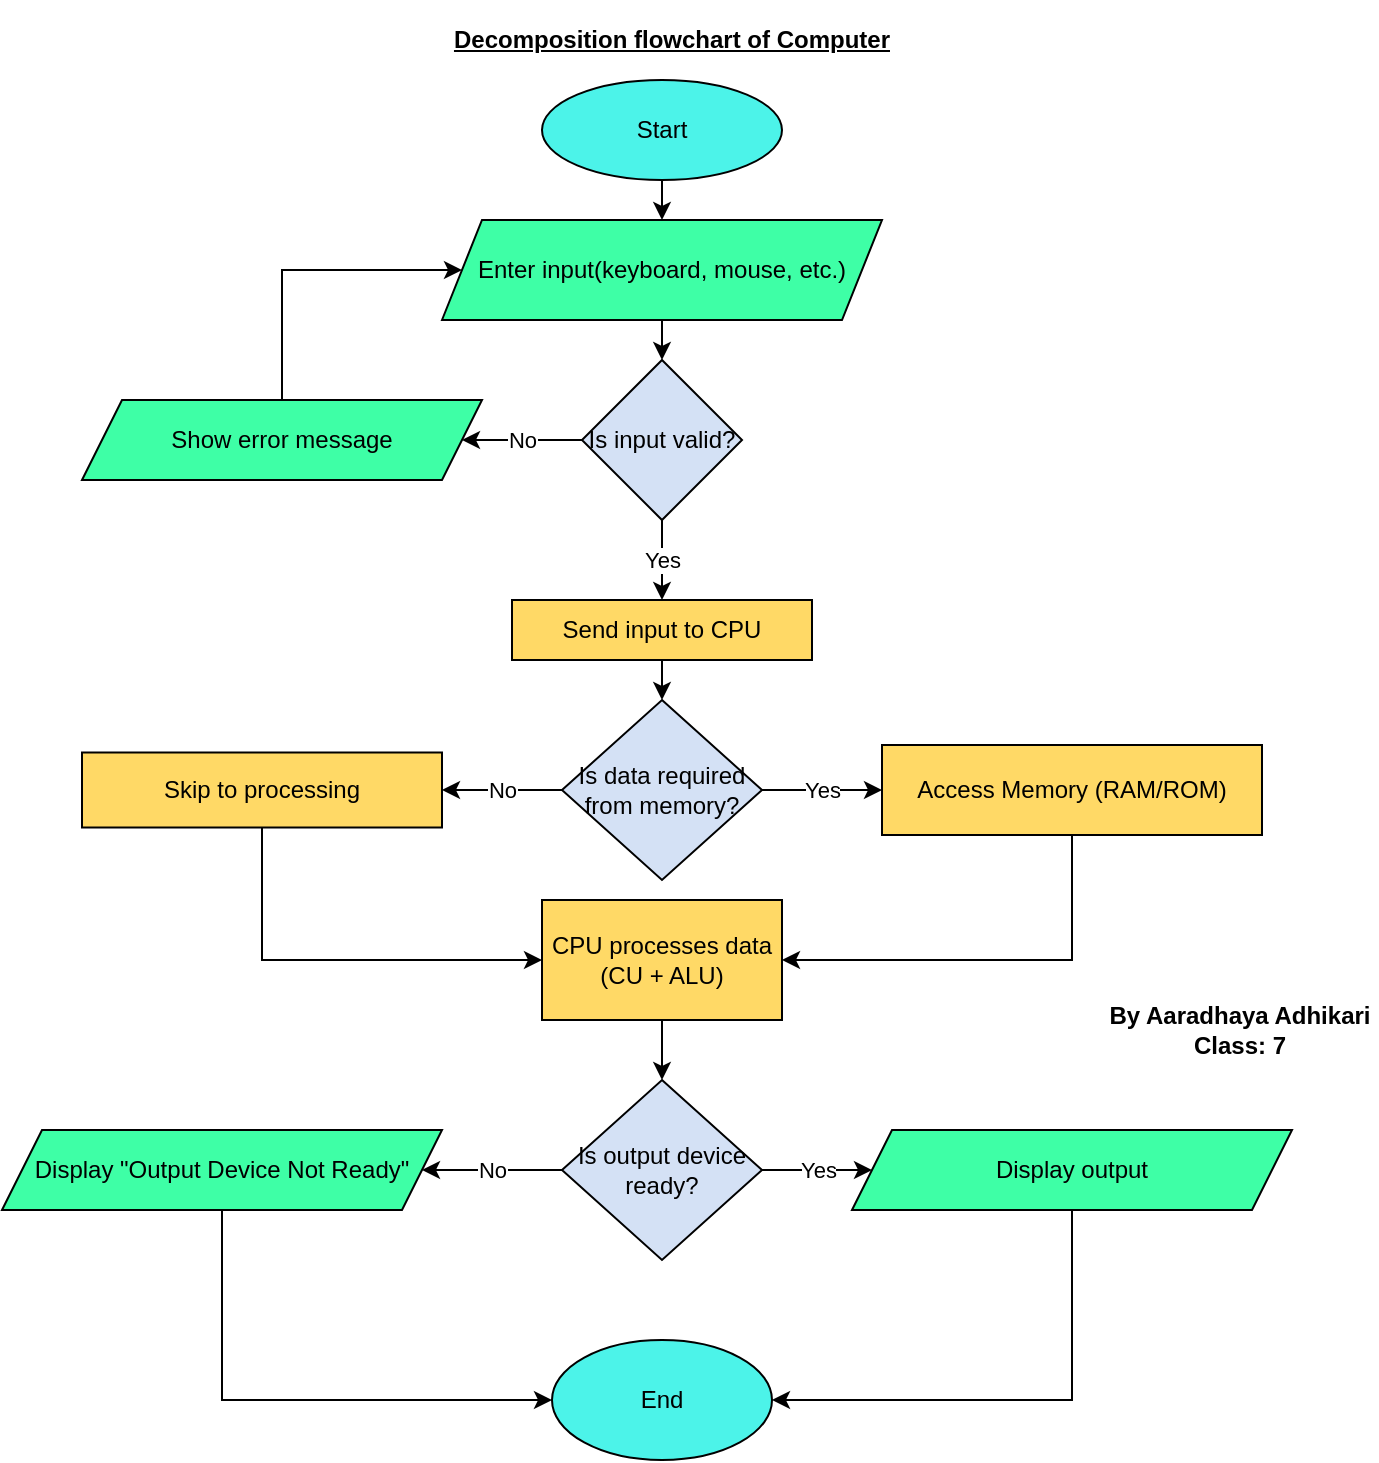 <mxfile version="28.0.9">
  <diagram name="Page-1" id="dcu_cmCz-5N0wSu2do1n">
    <mxGraphModel dx="985" dy="472" grid="1" gridSize="10" guides="1" tooltips="1" connect="1" arrows="1" fold="1" page="1" pageScale="1" pageWidth="850" pageHeight="1100" math="0" shadow="0">
      <root>
        <mxCell id="0" />
        <mxCell id="1" parent="0" />
        <mxCell id="9CsvGDco87li5d4kIuOr-1" value="&lt;b&gt;&lt;u&gt;Decomposition flowchart of Computer&lt;/u&gt;&lt;/b&gt;" style="text;html=1;align=center;verticalAlign=middle;whiteSpace=wrap;rounded=0;" parent="1" vertex="1">
          <mxGeometry x="300" y="10" width="250" height="40" as="geometry" />
        </mxCell>
        <mxCell id="9CsvGDco87li5d4kIuOr-2" value="Start" style="ellipse;whiteSpace=wrap;html=1;fillColor=#4CF3E9;" parent="1" vertex="1">
          <mxGeometry x="360" y="50" width="120" height="50" as="geometry" />
        </mxCell>
        <mxCell id="9CsvGDco87li5d4kIuOr-3" value="Enter input(keyboard, mouse, etc.)" style="shape=parallelogram;perimeter=parallelogramPerimeter;whiteSpace=wrap;html=1;fixedSize=1;fillColor=#3EFFA6;" parent="1" vertex="1">
          <mxGeometry x="310" y="120" width="220" height="50" as="geometry" />
        </mxCell>
        <mxCell id="9CsvGDco87li5d4kIuOr-4" value="Is input valid?" style="rhombus;whiteSpace=wrap;html=1;fillColor=#D4E1F5;" parent="1" vertex="1">
          <mxGeometry x="380" y="190" width="80" height="80" as="geometry" />
        </mxCell>
        <mxCell id="9CsvGDco87li5d4kIuOr-5" value="Show error message" style="shape=parallelogram;perimeter=parallelogramPerimeter;whiteSpace=wrap;html=1;fixedSize=1;fillColor=#3EFFA6;" parent="1" vertex="1">
          <mxGeometry x="130" y="210" width="200" height="40" as="geometry" />
        </mxCell>
        <mxCell id="9CsvGDco87li5d4kIuOr-6" value="Send input to CPU" style="rounded=0;whiteSpace=wrap;html=1;fillColor=#FFD966;" parent="1" vertex="1">
          <mxGeometry x="345" y="310" width="150" height="30" as="geometry" />
        </mxCell>
        <mxCell id="9CsvGDco87li5d4kIuOr-7" value="Is data required from memory?" style="rhombus;whiteSpace=wrap;html=1;fillColor=#D4E1F5;" parent="1" vertex="1">
          <mxGeometry x="370" y="360" width="100" height="90" as="geometry" />
        </mxCell>
        <mxCell id="9CsvGDco87li5d4kIuOr-8" value="Access Memory (RAM/ROM)" style="rounded=0;whiteSpace=wrap;html=1;fillColor=#FFD966;" parent="1" vertex="1">
          <mxGeometry x="530" y="382.5" width="190" height="45" as="geometry" />
        </mxCell>
        <mxCell id="9CsvGDco87li5d4kIuOr-10" value="Skip to processing" style="rounded=0;whiteSpace=wrap;html=1;fillColor=#FFD966;" parent="1" vertex="1">
          <mxGeometry x="130" y="386.25" width="180" height="37.5" as="geometry" />
        </mxCell>
        <mxCell id="9CsvGDco87li5d4kIuOr-11" value="CPU processes data (CU + ALU)" style="rounded=0;whiteSpace=wrap;html=1;fillColor=#FFD966;" parent="1" vertex="1">
          <mxGeometry x="360" y="460" width="120" height="60" as="geometry" />
        </mxCell>
        <mxCell id="9CsvGDco87li5d4kIuOr-13" value="End" style="ellipse;whiteSpace=wrap;html=1;fillColor=#4CF3E9;" parent="1" vertex="1">
          <mxGeometry x="365" y="680" width="110" height="60" as="geometry" />
        </mxCell>
        <mxCell id="9CsvGDco87li5d4kIuOr-14" value="" style="endArrow=classic;html=1;rounded=0;entryX=0.5;entryY=0;entryDx=0;entryDy=0;exitX=0.5;exitY=1;exitDx=0;exitDy=0;" parent="1" source="9CsvGDco87li5d4kIuOr-2" target="9CsvGDco87li5d4kIuOr-3" edge="1">
          <mxGeometry width="50" height="50" relative="1" as="geometry">
            <mxPoint x="400" y="330" as="sourcePoint" />
            <mxPoint x="450" y="280" as="targetPoint" />
          </mxGeometry>
        </mxCell>
        <mxCell id="9CsvGDco87li5d4kIuOr-15" value="" style="endArrow=classic;html=1;rounded=0;entryX=0.5;entryY=0;entryDx=0;entryDy=0;exitX=0.5;exitY=1;exitDx=0;exitDy=0;" parent="1" source="9CsvGDco87li5d4kIuOr-3" target="9CsvGDco87li5d4kIuOr-4" edge="1">
          <mxGeometry width="50" height="50" relative="1" as="geometry">
            <mxPoint x="400" y="330" as="sourcePoint" />
            <mxPoint x="450" y="280" as="targetPoint" />
          </mxGeometry>
        </mxCell>
        <mxCell id="9CsvGDco87li5d4kIuOr-16" value="" style="endArrow=classic;html=1;rounded=0;exitX=0.5;exitY=1;exitDx=0;exitDy=0;entryX=0.5;entryY=0;entryDx=0;entryDy=0;" parent="1" source="9CsvGDco87li5d4kIuOr-4" target="9CsvGDco87li5d4kIuOr-6" edge="1">
          <mxGeometry relative="1" as="geometry">
            <mxPoint x="380" y="300" as="sourcePoint" />
            <mxPoint x="480" y="300" as="targetPoint" />
          </mxGeometry>
        </mxCell>
        <mxCell id="9CsvGDco87li5d4kIuOr-17" value="Yes" style="edgeLabel;resizable=0;html=1;;align=center;verticalAlign=middle;" parent="9CsvGDco87li5d4kIuOr-16" connectable="0" vertex="1">
          <mxGeometry relative="1" as="geometry" />
        </mxCell>
        <mxCell id="9CsvGDco87li5d4kIuOr-18" value="" style="endArrow=classic;html=1;rounded=0;exitX=0;exitY=0.5;exitDx=0;exitDy=0;" parent="1" source="9CsvGDco87li5d4kIuOr-4" target="9CsvGDco87li5d4kIuOr-5" edge="1">
          <mxGeometry relative="1" as="geometry">
            <mxPoint x="380" y="290" as="sourcePoint" />
            <mxPoint x="480" y="290" as="targetPoint" />
          </mxGeometry>
        </mxCell>
        <mxCell id="9CsvGDco87li5d4kIuOr-19" value="No" style="edgeLabel;resizable=0;html=1;;align=center;verticalAlign=middle;" parent="9CsvGDco87li5d4kIuOr-18" connectable="0" vertex="1">
          <mxGeometry relative="1" as="geometry" />
        </mxCell>
        <mxCell id="9CsvGDco87li5d4kIuOr-20" value="" style="endArrow=classic;html=1;rounded=0;entryX=0;entryY=0.5;entryDx=0;entryDy=0;exitX=0.5;exitY=0;exitDx=0;exitDy=0;" parent="1" source="9CsvGDco87li5d4kIuOr-5" target="9CsvGDco87li5d4kIuOr-3" edge="1">
          <mxGeometry width="50" height="50" relative="1" as="geometry">
            <mxPoint x="410" y="330" as="sourcePoint" />
            <mxPoint x="460" y="280" as="targetPoint" />
            <Array as="points">
              <mxPoint x="230" y="145" />
            </Array>
          </mxGeometry>
        </mxCell>
        <mxCell id="9CsvGDco87li5d4kIuOr-21" value="" style="endArrow=classic;html=1;rounded=0;entryX=0.5;entryY=0;entryDx=0;entryDy=0;exitX=0.5;exitY=1;exitDx=0;exitDy=0;" parent="1" source="9CsvGDco87li5d4kIuOr-6" target="9CsvGDco87li5d4kIuOr-7" edge="1">
          <mxGeometry width="50" height="50" relative="1" as="geometry">
            <mxPoint x="410" y="400" as="sourcePoint" />
            <mxPoint x="460" y="350" as="targetPoint" />
          </mxGeometry>
        </mxCell>
        <mxCell id="9CsvGDco87li5d4kIuOr-22" value="" style="endArrow=classic;html=1;rounded=0;entryX=0;entryY=0.5;entryDx=0;entryDy=0;exitX=1;exitY=0.5;exitDx=0;exitDy=0;" parent="1" source="9CsvGDco87li5d4kIuOr-7" target="9CsvGDco87li5d4kIuOr-8" edge="1">
          <mxGeometry relative="1" as="geometry">
            <mxPoint x="350" y="440" as="sourcePoint" />
            <mxPoint x="450" y="440" as="targetPoint" />
          </mxGeometry>
        </mxCell>
        <mxCell id="9CsvGDco87li5d4kIuOr-23" value="Yes" style="edgeLabel;resizable=0;html=1;;align=center;verticalAlign=middle;" parent="9CsvGDco87li5d4kIuOr-22" connectable="0" vertex="1">
          <mxGeometry relative="1" as="geometry" />
        </mxCell>
        <mxCell id="9CsvGDco87li5d4kIuOr-24" value="" style="endArrow=classic;html=1;rounded=0;entryX=1;entryY=0.5;entryDx=0;entryDy=0;exitX=0;exitY=0.5;exitDx=0;exitDy=0;" parent="1" source="9CsvGDco87li5d4kIuOr-7" target="9CsvGDco87li5d4kIuOr-10" edge="1">
          <mxGeometry relative="1" as="geometry">
            <mxPoint x="350" y="440" as="sourcePoint" />
            <mxPoint x="450" y="440" as="targetPoint" />
          </mxGeometry>
        </mxCell>
        <mxCell id="9CsvGDco87li5d4kIuOr-25" value="No" style="edgeLabel;resizable=0;html=1;;align=center;verticalAlign=middle;" parent="9CsvGDco87li5d4kIuOr-24" connectable="0" vertex="1">
          <mxGeometry relative="1" as="geometry" />
        </mxCell>
        <mxCell id="9CsvGDco87li5d4kIuOr-26" value="" style="endArrow=classic;html=1;rounded=0;entryX=0;entryY=0.5;entryDx=0;entryDy=0;exitX=0.5;exitY=1;exitDx=0;exitDy=0;" parent="1" source="9CsvGDco87li5d4kIuOr-10" target="9CsvGDco87li5d4kIuOr-11" edge="1">
          <mxGeometry width="50" height="50" relative="1" as="geometry">
            <mxPoint x="370" y="470" as="sourcePoint" />
            <mxPoint x="420" y="420" as="targetPoint" />
            <Array as="points">
              <mxPoint x="220" y="490" />
            </Array>
          </mxGeometry>
        </mxCell>
        <mxCell id="9CsvGDco87li5d4kIuOr-27" value="" style="endArrow=classic;html=1;rounded=0;entryX=1;entryY=0.5;entryDx=0;entryDy=0;exitX=0.5;exitY=1;exitDx=0;exitDy=0;" parent="1" source="9CsvGDco87li5d4kIuOr-8" target="9CsvGDco87li5d4kIuOr-11" edge="1">
          <mxGeometry width="50" height="50" relative="1" as="geometry">
            <mxPoint x="370" y="470" as="sourcePoint" />
            <mxPoint x="420" y="420" as="targetPoint" />
            <Array as="points">
              <mxPoint x="625" y="490" />
            </Array>
          </mxGeometry>
        </mxCell>
        <mxCell id="9CsvGDco87li5d4kIuOr-31" value="&lt;b&gt;By Aaradhaya Adhikari&lt;/b&gt;&lt;div&gt;&lt;b&gt;Class: 7&lt;/b&gt;&lt;/div&gt;" style="text;html=1;align=center;verticalAlign=middle;whiteSpace=wrap;rounded=0;" parent="1" vertex="1">
          <mxGeometry x="640" y="510" width="137.5" height="30" as="geometry" />
        </mxCell>
        <mxCell id="OW_flVJOQeOGkkysQFOW-1" value="Is output device ready?" style="rhombus;whiteSpace=wrap;html=1;fillColor=#D4E1F5;" vertex="1" parent="1">
          <mxGeometry x="370" y="550" width="100" height="90" as="geometry" />
        </mxCell>
        <mxCell id="OW_flVJOQeOGkkysQFOW-2" value="" style="endArrow=classic;html=1;rounded=0;exitX=0.5;exitY=1;exitDx=0;exitDy=0;entryX=0.5;entryY=0;entryDx=0;entryDy=0;" edge="1" parent="1" source="9CsvGDco87li5d4kIuOr-11" target="OW_flVJOQeOGkkysQFOW-1">
          <mxGeometry width="50" height="50" relative="1" as="geometry">
            <mxPoint x="400" y="650" as="sourcePoint" />
            <mxPoint x="450" y="600" as="targetPoint" />
          </mxGeometry>
        </mxCell>
        <mxCell id="OW_flVJOQeOGkkysQFOW-3" value="Display &quot;Output Device Not Ready&quot;" style="shape=parallelogram;perimeter=parallelogramPerimeter;whiteSpace=wrap;html=1;fixedSize=1;fillColor=#3EFFA6;" vertex="1" parent="1">
          <mxGeometry x="90" y="575" width="220" height="40" as="geometry" />
        </mxCell>
        <mxCell id="OW_flVJOQeOGkkysQFOW-4" value="" style="endArrow=classic;html=1;rounded=0;entryX=1;entryY=0.5;entryDx=0;entryDy=0;exitX=0;exitY=0.5;exitDx=0;exitDy=0;" edge="1" parent="1" source="OW_flVJOQeOGkkysQFOW-1" target="OW_flVJOQeOGkkysQFOW-3">
          <mxGeometry relative="1" as="geometry">
            <mxPoint x="380" y="620" as="sourcePoint" />
            <mxPoint x="480" y="620" as="targetPoint" />
          </mxGeometry>
        </mxCell>
        <mxCell id="OW_flVJOQeOGkkysQFOW-5" value="No" style="edgeLabel;resizable=0;html=1;;align=center;verticalAlign=middle;" connectable="0" vertex="1" parent="OW_flVJOQeOGkkysQFOW-4">
          <mxGeometry relative="1" as="geometry" />
        </mxCell>
        <mxCell id="OW_flVJOQeOGkkysQFOW-6" value="Display output" style="shape=parallelogram;perimeter=parallelogramPerimeter;whiteSpace=wrap;html=1;fixedSize=1;fillColor=#3EFFA6;" vertex="1" parent="1">
          <mxGeometry x="515" y="575" width="220" height="40" as="geometry" />
        </mxCell>
        <mxCell id="OW_flVJOQeOGkkysQFOW-7" value="" style="endArrow=classic;html=1;rounded=0;entryX=0;entryY=0.5;entryDx=0;entryDy=0;exitX=1;exitY=0.5;exitDx=0;exitDy=0;" edge="1" parent="1" source="OW_flVJOQeOGkkysQFOW-1" target="OW_flVJOQeOGkkysQFOW-6">
          <mxGeometry relative="1" as="geometry">
            <mxPoint x="360" y="620" as="sourcePoint" />
            <mxPoint x="460" y="620" as="targetPoint" />
          </mxGeometry>
        </mxCell>
        <mxCell id="OW_flVJOQeOGkkysQFOW-8" value="Yes" style="edgeLabel;resizable=0;html=1;;align=center;verticalAlign=middle;" connectable="0" vertex="1" parent="OW_flVJOQeOGkkysQFOW-7">
          <mxGeometry relative="1" as="geometry" />
        </mxCell>
        <mxCell id="OW_flVJOQeOGkkysQFOW-9" value="" style="endArrow=classic;html=1;rounded=0;exitX=0.5;exitY=1;exitDx=0;exitDy=0;entryX=0;entryY=0.5;entryDx=0;entryDy=0;" edge="1" parent="1" source="OW_flVJOQeOGkkysQFOW-3" target="9CsvGDco87li5d4kIuOr-13">
          <mxGeometry width="50" height="50" relative="1" as="geometry">
            <mxPoint x="390" y="640" as="sourcePoint" />
            <mxPoint x="440" y="590" as="targetPoint" />
            <Array as="points">
              <mxPoint x="200" y="710" />
            </Array>
          </mxGeometry>
        </mxCell>
        <mxCell id="OW_flVJOQeOGkkysQFOW-10" value="" style="endArrow=classic;html=1;rounded=0;exitX=0.5;exitY=1;exitDx=0;exitDy=0;entryX=1;entryY=0.5;entryDx=0;entryDy=0;" edge="1" parent="1" source="OW_flVJOQeOGkkysQFOW-6" target="9CsvGDco87li5d4kIuOr-13">
          <mxGeometry width="50" height="50" relative="1" as="geometry">
            <mxPoint x="390" y="640" as="sourcePoint" />
            <mxPoint x="440" y="590" as="targetPoint" />
            <Array as="points">
              <mxPoint x="625" y="710" />
            </Array>
          </mxGeometry>
        </mxCell>
      </root>
    </mxGraphModel>
  </diagram>
</mxfile>
